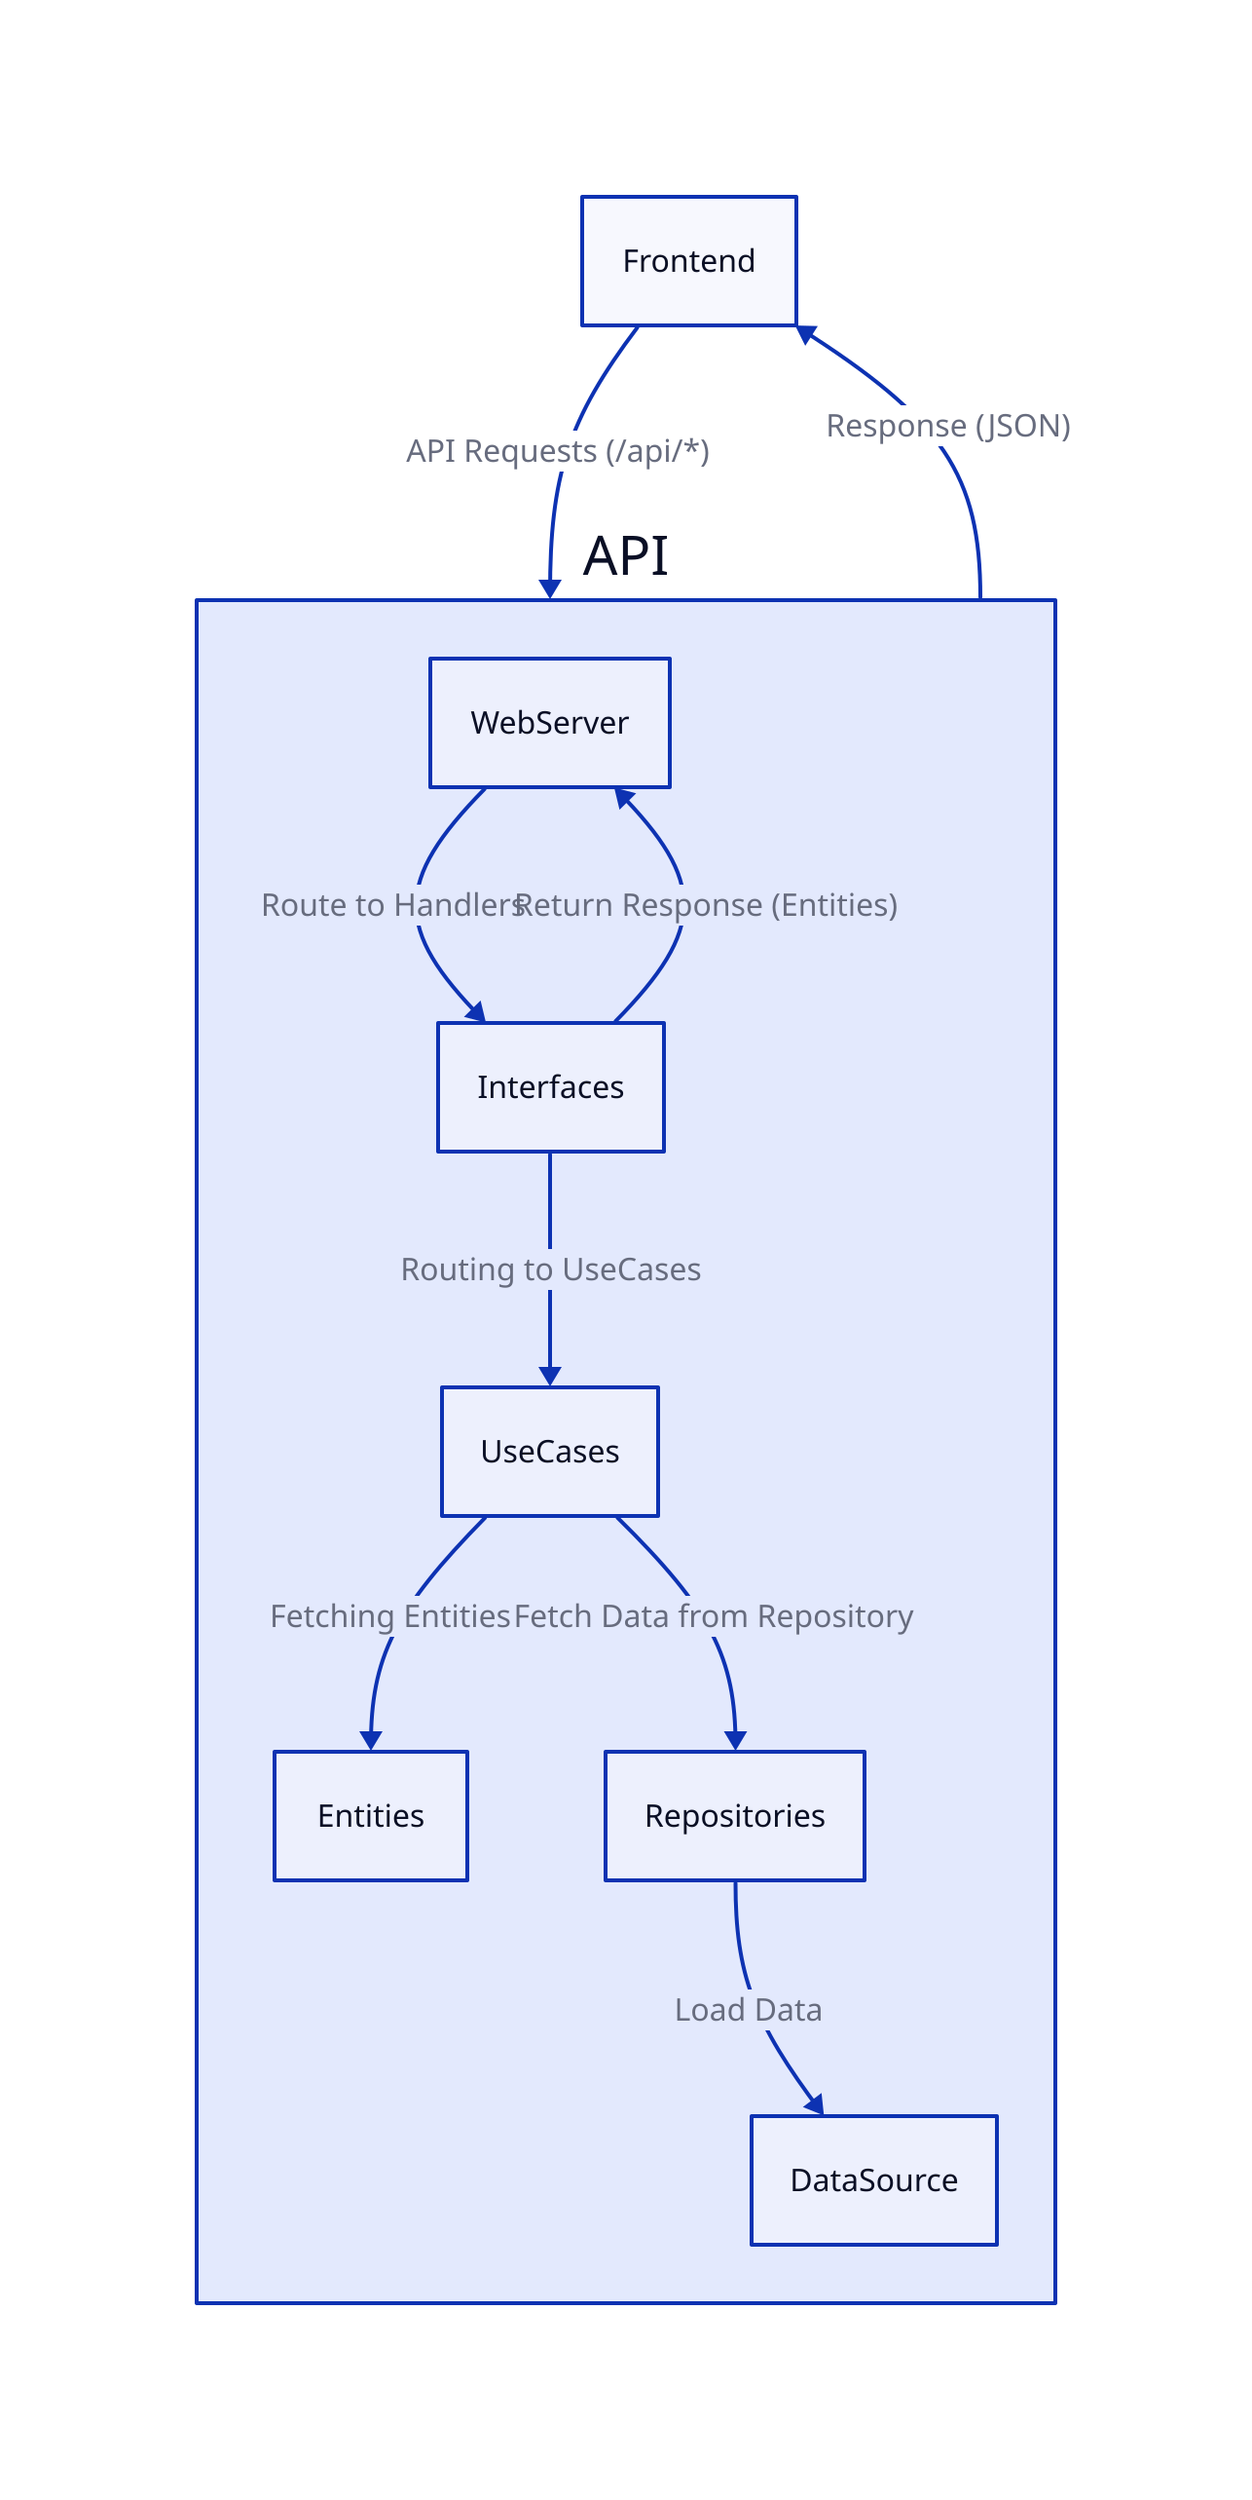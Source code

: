 Frontend -> API: "API Requests (/api/*)"

API: {
  label: "API"

  WebServer -> Interfaces: "Route to Handlers"
  Interfaces -> UseCases: "Routing to UseCases"
  UseCases -> Entities: "Fetching Entities"
  UseCases -> Repositories: "Fetch Data from Repository"
  Repositories -> DataSource: "Load Data"

  WebServer <- Interfaces: "Return Response (Entities)"
}

API -> Frontend: "Response (JSON)"
